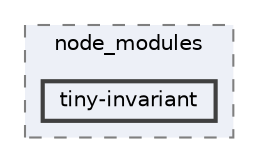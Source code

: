 digraph "C:/Users/arisc/OneDrive/Documents/GitHub/FINAL/EcoEats-Project/node_modules/tiny-invariant"
{
 // LATEX_PDF_SIZE
  bgcolor="transparent";
  edge [fontname=Helvetica,fontsize=10,labelfontname=Helvetica,labelfontsize=10];
  node [fontname=Helvetica,fontsize=10,shape=box,height=0.2,width=0.4];
  compound=true
  subgraph clusterdir_5091f2b68170d33f954320199e2fed0a {
    graph [ bgcolor="#edf0f7", pencolor="grey50", label="node_modules", fontname=Helvetica,fontsize=10 style="filled,dashed", URL="dir_5091f2b68170d33f954320199e2fed0a.html",tooltip=""]
  dir_5491dbd394c9470d592ec4a46874376b [label="tiny-invariant", fillcolor="#edf0f7", color="grey25", style="filled,bold", URL="dir_5491dbd394c9470d592ec4a46874376b.html",tooltip=""];
  }
}
